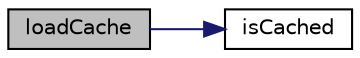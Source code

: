 digraph "loadCache"
{
  edge [fontname="Helvetica",fontsize="10",labelfontname="Helvetica",labelfontsize="10"];
  node [fontname="Helvetica",fontsize="10",shape=record];
  rankdir="LR";
  Node51 [label="loadCache",height=0.2,width=0.4,color="black", fillcolor="grey75", style="filled", fontcolor="black"];
  Node51 -> Node52 [color="midnightblue",fontsize="10",style="solid",fontname="Helvetica"];
  Node52 [label="isCached",height=0.2,width=0.4,color="black", fillcolor="white", style="filled",URL="$class_zest_1_1_router_1_1_router.html#afac82e816d0fc5049c3295f0d356acdb"];
}

